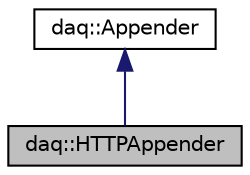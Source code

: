 digraph "daq::HTTPAppender"
{
  edge [fontname="Helvetica",fontsize="10",labelfontname="Helvetica",labelfontsize="10"];
  node [fontname="Helvetica",fontsize="10",shape=record];
  Node2 [label="daq::HTTPAppender",height=0.2,width=0.4,color="black", fillcolor="grey75", style="filled", fontcolor="black"];
  Node3 -> Node2 [dir="back",color="midnightblue",fontsize="10",style="solid"];
  Node3 [label="daq::Appender",height=0.2,width=0.4,color="black", fillcolor="white", style="filled",URL="$classdaq_1_1Appender.html",tooltip="输出器的虚基类 "];
}
